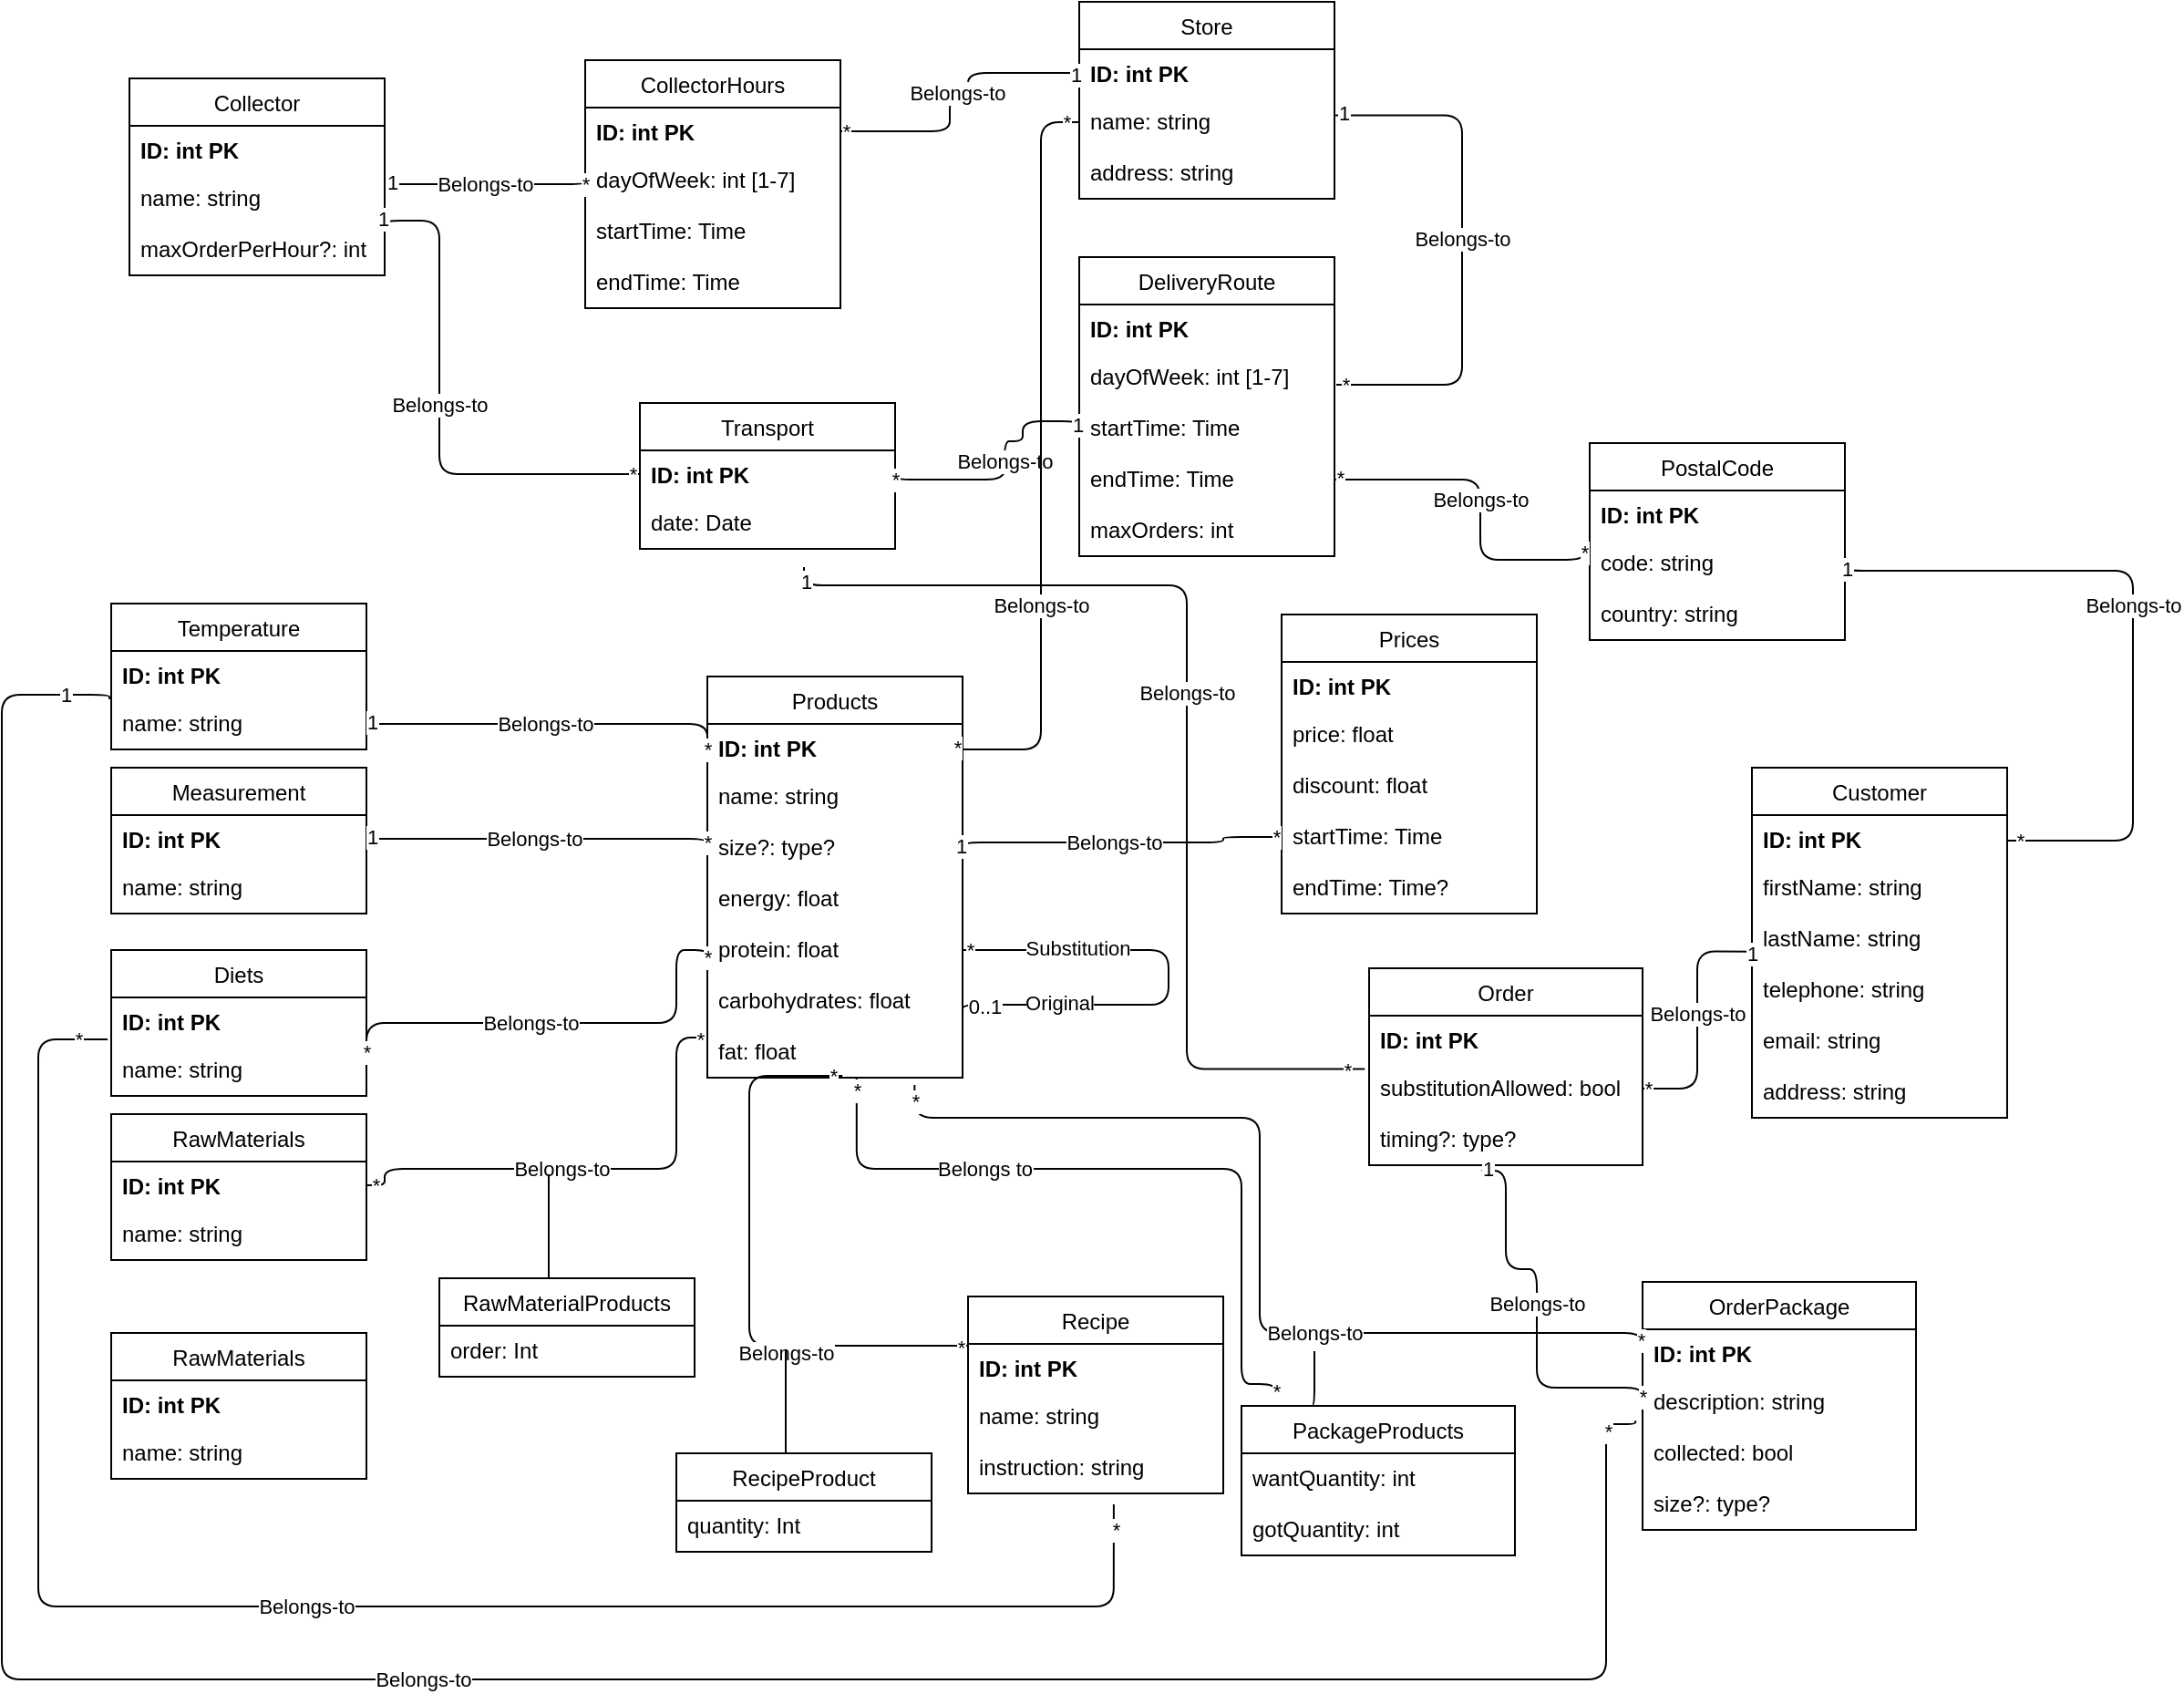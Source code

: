 <mxfile version="14.4.8" type="github">
  <diagram name="Page-1" id="c4acf3e9-155e-7222-9cf6-157b1a14988f">
    <mxGraphModel dx="1110" dy="1340" grid="1" gridSize="10" guides="1" tooltips="1" connect="1" arrows="1" fold="1" page="1" pageScale="1" pageWidth="850" pageHeight="1100" background="#ffffff" math="0" shadow="0">
      <root>
        <mxCell id="0" />
        <mxCell id="1" parent="0" />
        <mxCell id="CEjb-kwAFe80SzSRYqjY-2" value="Store" style="swimlane;fontStyle=0;childLayout=stackLayout;horizontal=1;startSize=26;fillColor=none;horizontalStack=0;resizeParent=1;resizeParentMax=0;resizeLast=0;collapsible=1;marginBottom=0;" vertex="1" parent="1">
          <mxGeometry x="611" y="400" width="140" height="108" as="geometry" />
        </mxCell>
        <mxCell id="CEjb-kwAFe80SzSRYqjY-3" value="ID: int PK" style="text;strokeColor=none;fillColor=none;align=left;verticalAlign=top;spacingLeft=4;spacingRight=4;overflow=hidden;rotatable=0;points=[[0,0.5],[1,0.5]];portConstraint=eastwest;fontStyle=1" vertex="1" parent="CEjb-kwAFe80SzSRYqjY-2">
          <mxGeometry y="26" width="140" height="26" as="geometry" />
        </mxCell>
        <mxCell id="CEjb-kwAFe80SzSRYqjY-5" value="name: string" style="text;strokeColor=none;fillColor=none;align=left;verticalAlign=top;spacingLeft=4;spacingRight=4;overflow=hidden;rotatable=0;points=[[0,0.5],[1,0.5]];portConstraint=eastwest;" vertex="1" parent="CEjb-kwAFe80SzSRYqjY-2">
          <mxGeometry y="52" width="140" height="28" as="geometry" />
        </mxCell>
        <mxCell id="CEjb-kwAFe80SzSRYqjY-7" value="address: string" style="text;strokeColor=none;fillColor=none;align=left;verticalAlign=top;spacingLeft=4;spacingRight=4;overflow=hidden;rotatable=0;points=[[0,0.5],[1,0.5]];portConstraint=eastwest;" vertex="1" parent="CEjb-kwAFe80SzSRYqjY-2">
          <mxGeometry y="80" width="140" height="28" as="geometry" />
        </mxCell>
        <mxCell id="CEjb-kwAFe80SzSRYqjY-8" value="DeliveryRoute" style="swimlane;fontStyle=0;childLayout=stackLayout;horizontal=1;startSize=26;fillColor=none;horizontalStack=0;resizeParent=1;resizeParentMax=0;resizeLast=0;collapsible=1;marginBottom=0;" vertex="1" parent="1">
          <mxGeometry x="611" y="540" width="140" height="164" as="geometry" />
        </mxCell>
        <mxCell id="CEjb-kwAFe80SzSRYqjY-9" value="ID: int PK" style="text;strokeColor=none;fillColor=none;align=left;verticalAlign=top;spacingLeft=4;spacingRight=4;overflow=hidden;rotatable=0;points=[[0,0.5],[1,0.5]];portConstraint=eastwest;fontStyle=1" vertex="1" parent="CEjb-kwAFe80SzSRYqjY-8">
          <mxGeometry y="26" width="140" height="26" as="geometry" />
        </mxCell>
        <mxCell id="CEjb-kwAFe80SzSRYqjY-10" value="dayOfWeek: int [1-7]" style="text;strokeColor=none;fillColor=none;align=left;verticalAlign=top;spacingLeft=4;spacingRight=4;overflow=hidden;rotatable=0;points=[[0,0.5],[1,0.5]];portConstraint=eastwest;" vertex="1" parent="CEjb-kwAFe80SzSRYqjY-8">
          <mxGeometry y="52" width="140" height="28" as="geometry" />
        </mxCell>
        <mxCell id="CEjb-kwAFe80SzSRYqjY-11" value="startTime: Time" style="text;strokeColor=none;fillColor=none;align=left;verticalAlign=top;spacingLeft=4;spacingRight=4;overflow=hidden;rotatable=0;points=[[0,0.5],[1,0.5]];portConstraint=eastwest;" vertex="1" parent="CEjb-kwAFe80SzSRYqjY-8">
          <mxGeometry y="80" width="140" height="28" as="geometry" />
        </mxCell>
        <mxCell id="CEjb-kwAFe80SzSRYqjY-12" value="endTime: Time" style="text;strokeColor=none;fillColor=none;align=left;verticalAlign=top;spacingLeft=4;spacingRight=4;overflow=hidden;rotatable=0;points=[[0,0.5],[1,0.5]];portConstraint=eastwest;" vertex="1" parent="CEjb-kwAFe80SzSRYqjY-8">
          <mxGeometry y="108" width="140" height="28" as="geometry" />
        </mxCell>
        <mxCell id="CEjb-kwAFe80SzSRYqjY-13" value="maxOrders: int" style="text;strokeColor=none;fillColor=none;align=left;verticalAlign=top;spacingLeft=4;spacingRight=4;overflow=hidden;rotatable=0;points=[[0,0.5],[1,0.5]];portConstraint=eastwest;" vertex="1" parent="CEjb-kwAFe80SzSRYqjY-8">
          <mxGeometry y="136" width="140" height="28" as="geometry" />
        </mxCell>
        <mxCell id="CEjb-kwAFe80SzSRYqjY-22" value="" style="endArrow=none;html=1;edgeStyle=orthogonalEdgeStyle;exitX=1.004;exitY=0.366;exitDx=0;exitDy=0;exitPerimeter=0;" edge="1" parent="1" source="CEjb-kwAFe80SzSRYqjY-5">
          <mxGeometry relative="1" as="geometry">
            <mxPoint x="661" y="590" as="sourcePoint" />
            <mxPoint x="752" y="610" as="targetPoint" />
            <Array as="points">
              <mxPoint x="821" y="462" />
              <mxPoint x="821" y="610" />
            </Array>
          </mxGeometry>
        </mxCell>
        <mxCell id="CEjb-kwAFe80SzSRYqjY-25" value="*" style="edgeLabel;html=1;align=center;verticalAlign=middle;resizable=0;points=[];" vertex="1" connectable="0" parent="CEjb-kwAFe80SzSRYqjY-22">
          <mxGeometry x="0.967" relative="1" as="geometry">
            <mxPoint as="offset" />
          </mxGeometry>
        </mxCell>
        <mxCell id="CEjb-kwAFe80SzSRYqjY-26" value="1" style="edgeLabel;html=1;align=center;verticalAlign=middle;resizable=0;points=[];" vertex="1" connectable="0" parent="CEjb-kwAFe80SzSRYqjY-22">
          <mxGeometry x="-0.973" y="1" relative="1" as="geometry">
            <mxPoint as="offset" />
          </mxGeometry>
        </mxCell>
        <mxCell id="CEjb-kwAFe80SzSRYqjY-27" value="Belongs-to" style="edgeLabel;html=1;align=center;verticalAlign=middle;resizable=0;points=[];" vertex="1" connectable="0" parent="CEjb-kwAFe80SzSRYqjY-22">
          <mxGeometry x="-0.043" relative="1" as="geometry">
            <mxPoint as="offset" />
          </mxGeometry>
        </mxCell>
        <mxCell id="CEjb-kwAFe80SzSRYqjY-40" value="PostalCode" style="swimlane;fontStyle=0;childLayout=stackLayout;horizontal=1;startSize=26;fillColor=none;horizontalStack=0;resizeParent=1;resizeParentMax=0;resizeLast=0;collapsible=1;marginBottom=0;" vertex="1" parent="1">
          <mxGeometry x="891" y="642" width="140" height="108" as="geometry" />
        </mxCell>
        <mxCell id="CEjb-kwAFe80SzSRYqjY-41" value="ID: int PK" style="text;strokeColor=none;fillColor=none;align=left;verticalAlign=top;spacingLeft=4;spacingRight=4;overflow=hidden;rotatable=0;points=[[0,0.5],[1,0.5]];portConstraint=eastwest;fontStyle=1" vertex="1" parent="CEjb-kwAFe80SzSRYqjY-40">
          <mxGeometry y="26" width="140" height="26" as="geometry" />
        </mxCell>
        <mxCell id="CEjb-kwAFe80SzSRYqjY-42" value="code: string" style="text;strokeColor=none;fillColor=none;align=left;verticalAlign=top;spacingLeft=4;spacingRight=4;overflow=hidden;rotatable=0;points=[[0,0.5],[1,0.5]];portConstraint=eastwest;" vertex="1" parent="CEjb-kwAFe80SzSRYqjY-40">
          <mxGeometry y="52" width="140" height="28" as="geometry" />
        </mxCell>
        <mxCell id="CEjb-kwAFe80SzSRYqjY-43" value="country: string" style="text;strokeColor=none;fillColor=none;align=left;verticalAlign=top;spacingLeft=4;spacingRight=4;overflow=hidden;rotatable=0;points=[[0,0.5],[1,0.5]];portConstraint=eastwest;" vertex="1" parent="CEjb-kwAFe80SzSRYqjY-40">
          <mxGeometry y="80" width="140" height="28" as="geometry" />
        </mxCell>
        <mxCell id="CEjb-kwAFe80SzSRYqjY-44" value="" style="endArrow=none;html=1;edgeStyle=orthogonalEdgeStyle;exitX=1;exitY=0.5;exitDx=0;exitDy=0;entryX=-0.02;entryY=0.155;entryDx=0;entryDy=0;entryPerimeter=0;" edge="1" parent="1" source="CEjb-kwAFe80SzSRYqjY-12" target="CEjb-kwAFe80SzSRYqjY-42">
          <mxGeometry relative="1" as="geometry">
            <mxPoint x="761.56" y="472.248" as="sourcePoint" />
            <mxPoint x="762" y="620" as="targetPoint" />
            <Array as="points">
              <mxPoint x="831" y="662" />
              <mxPoint x="831" y="706" />
            </Array>
          </mxGeometry>
        </mxCell>
        <mxCell id="CEjb-kwAFe80SzSRYqjY-45" value="*" style="edgeLabel;html=1;align=center;verticalAlign=middle;resizable=0;points=[];" vertex="1" connectable="0" parent="CEjb-kwAFe80SzSRYqjY-44">
          <mxGeometry x="0.967" relative="1" as="geometry">
            <mxPoint as="offset" />
          </mxGeometry>
        </mxCell>
        <mxCell id="CEjb-kwAFe80SzSRYqjY-46" value="*" style="edgeLabel;html=1;align=center;verticalAlign=middle;resizable=0;points=[];" vertex="1" connectable="0" parent="CEjb-kwAFe80SzSRYqjY-44">
          <mxGeometry x="-0.973" y="1" relative="1" as="geometry">
            <mxPoint as="offset" />
          </mxGeometry>
        </mxCell>
        <mxCell id="CEjb-kwAFe80SzSRYqjY-47" value="Belongs-to" style="edgeLabel;html=1;align=center;verticalAlign=middle;resizable=0;points=[];" vertex="1" connectable="0" parent="CEjb-kwAFe80SzSRYqjY-44">
          <mxGeometry x="-0.043" relative="1" as="geometry">
            <mxPoint as="offset" />
          </mxGeometry>
        </mxCell>
        <mxCell id="CEjb-kwAFe80SzSRYqjY-50" value="Collector" style="swimlane;fontStyle=0;childLayout=stackLayout;horizontal=1;startSize=26;fillColor=none;horizontalStack=0;resizeParent=1;resizeParentMax=0;resizeLast=0;collapsible=1;marginBottom=0;" vertex="1" parent="1">
          <mxGeometry x="90" y="442" width="140" height="108" as="geometry" />
        </mxCell>
        <mxCell id="CEjb-kwAFe80SzSRYqjY-51" value="ID: int PK" style="text;strokeColor=none;fillColor=none;align=left;verticalAlign=top;spacingLeft=4;spacingRight=4;overflow=hidden;rotatable=0;points=[[0,0.5],[1,0.5]];portConstraint=eastwest;fontStyle=1" vertex="1" parent="CEjb-kwAFe80SzSRYqjY-50">
          <mxGeometry y="26" width="140" height="26" as="geometry" />
        </mxCell>
        <mxCell id="CEjb-kwAFe80SzSRYqjY-52" value="name: string" style="text;strokeColor=none;fillColor=none;align=left;verticalAlign=top;spacingLeft=4;spacingRight=4;overflow=hidden;rotatable=0;points=[[0,0.5],[1,0.5]];portConstraint=eastwest;" vertex="1" parent="CEjb-kwAFe80SzSRYqjY-50">
          <mxGeometry y="52" width="140" height="28" as="geometry" />
        </mxCell>
        <mxCell id="CEjb-kwAFe80SzSRYqjY-53" value="maxOrderPerHour?: int" style="text;strokeColor=none;fillColor=none;align=left;verticalAlign=top;spacingLeft=4;spacingRight=4;overflow=hidden;rotatable=0;points=[[0,0.5],[1,0.5]];portConstraint=eastwest;" vertex="1" parent="CEjb-kwAFe80SzSRYqjY-50">
          <mxGeometry y="80" width="140" height="28" as="geometry" />
        </mxCell>
        <mxCell id="CEjb-kwAFe80SzSRYqjY-54" value="CollectorHours" style="swimlane;fontStyle=0;childLayout=stackLayout;horizontal=1;startSize=26;fillColor=none;horizontalStack=0;resizeParent=1;resizeParentMax=0;resizeLast=0;collapsible=1;marginBottom=0;" vertex="1" parent="1">
          <mxGeometry x="340" y="432" width="140" height="136" as="geometry" />
        </mxCell>
        <mxCell id="CEjb-kwAFe80SzSRYqjY-55" value="ID: int PK" style="text;strokeColor=none;fillColor=none;align=left;verticalAlign=top;spacingLeft=4;spacingRight=4;overflow=hidden;rotatable=0;points=[[0,0.5],[1,0.5]];portConstraint=eastwest;fontStyle=1" vertex="1" parent="CEjb-kwAFe80SzSRYqjY-54">
          <mxGeometry y="26" width="140" height="26" as="geometry" />
        </mxCell>
        <mxCell id="CEjb-kwAFe80SzSRYqjY-56" value="dayOfWeek: int [1-7]" style="text;strokeColor=none;fillColor=none;align=left;verticalAlign=top;spacingLeft=4;spacingRight=4;overflow=hidden;rotatable=0;points=[[0,0.5],[1,0.5]];portConstraint=eastwest;" vertex="1" parent="CEjb-kwAFe80SzSRYqjY-54">
          <mxGeometry y="52" width="140" height="28" as="geometry" />
        </mxCell>
        <mxCell id="CEjb-kwAFe80SzSRYqjY-58" value="startTime: Time" style="text;strokeColor=none;fillColor=none;align=left;verticalAlign=top;spacingLeft=4;spacingRight=4;overflow=hidden;rotatable=0;points=[[0,0.5],[1,0.5]];portConstraint=eastwest;" vertex="1" parent="CEjb-kwAFe80SzSRYqjY-54">
          <mxGeometry y="80" width="140" height="28" as="geometry" />
        </mxCell>
        <mxCell id="CEjb-kwAFe80SzSRYqjY-57" value="endTime: Time" style="text;strokeColor=none;fillColor=none;align=left;verticalAlign=top;spacingLeft=4;spacingRight=4;overflow=hidden;rotatable=0;points=[[0,0.5],[1,0.5]];portConstraint=eastwest;" vertex="1" parent="CEjb-kwAFe80SzSRYqjY-54">
          <mxGeometry y="108" width="140" height="28" as="geometry" />
        </mxCell>
        <mxCell id="CEjb-kwAFe80SzSRYqjY-59" value="" style="endArrow=none;html=1;edgeStyle=orthogonalEdgeStyle;entryX=0;entryY=0.5;entryDx=0;entryDy=0;" edge="1" parent="1" target="CEjb-kwAFe80SzSRYqjY-56">
          <mxGeometry relative="1" as="geometry">
            <mxPoint x="232" y="500" as="sourcePoint" />
            <mxPoint x="240.44" y="687.79" as="targetPoint" />
            <Array as="points">
              <mxPoint x="340" y="500" />
            </Array>
          </mxGeometry>
        </mxCell>
        <mxCell id="CEjb-kwAFe80SzSRYqjY-60" value="*" style="edgeLabel;html=1;align=center;verticalAlign=middle;resizable=0;points=[];" vertex="1" connectable="0" parent="CEjb-kwAFe80SzSRYqjY-59">
          <mxGeometry x="0.967" relative="1" as="geometry">
            <mxPoint as="offset" />
          </mxGeometry>
        </mxCell>
        <mxCell id="CEjb-kwAFe80SzSRYqjY-61" value="1" style="edgeLabel;html=1;align=center;verticalAlign=middle;resizable=0;points=[];" vertex="1" connectable="0" parent="CEjb-kwAFe80SzSRYqjY-59">
          <mxGeometry x="-0.973" y="1" relative="1" as="geometry">
            <mxPoint as="offset" />
          </mxGeometry>
        </mxCell>
        <mxCell id="CEjb-kwAFe80SzSRYqjY-62" value="Belongs-to" style="edgeLabel;html=1;align=center;verticalAlign=middle;resizable=0;points=[];" vertex="1" connectable="0" parent="CEjb-kwAFe80SzSRYqjY-59">
          <mxGeometry x="-0.043" relative="1" as="geometry">
            <mxPoint as="offset" />
          </mxGeometry>
        </mxCell>
        <mxCell id="CEjb-kwAFe80SzSRYqjY-63" value="" style="endArrow=none;html=1;edgeStyle=orthogonalEdgeStyle;exitX=0;exitY=0.5;exitDx=0;exitDy=0;entryX=1;entryY=0.5;entryDx=0;entryDy=0;" edge="1" parent="1" source="CEjb-kwAFe80SzSRYqjY-3" target="CEjb-kwAFe80SzSRYqjY-55">
          <mxGeometry relative="1" as="geometry">
            <mxPoint x="192" y="422" as="sourcePoint" />
            <mxPoint x="490" y="471" as="targetPoint" />
            <Array as="points">
              <mxPoint x="550" y="439" />
              <mxPoint x="550" y="450" />
              <mxPoint x="540" y="450" />
              <mxPoint x="540" y="471" />
            </Array>
          </mxGeometry>
        </mxCell>
        <mxCell id="CEjb-kwAFe80SzSRYqjY-64" value="*" style="edgeLabel;html=1;align=center;verticalAlign=middle;resizable=0;points=[];" vertex="1" connectable="0" parent="CEjb-kwAFe80SzSRYqjY-63">
          <mxGeometry x="0.967" relative="1" as="geometry">
            <mxPoint as="offset" />
          </mxGeometry>
        </mxCell>
        <mxCell id="CEjb-kwAFe80SzSRYqjY-65" value="1" style="edgeLabel;html=1;align=center;verticalAlign=middle;resizable=0;points=[];" vertex="1" connectable="0" parent="CEjb-kwAFe80SzSRYqjY-63">
          <mxGeometry x="-0.973" y="1" relative="1" as="geometry">
            <mxPoint as="offset" />
          </mxGeometry>
        </mxCell>
        <mxCell id="CEjb-kwAFe80SzSRYqjY-66" value="Belongs-to" style="edgeLabel;html=1;align=center;verticalAlign=middle;resizable=0;points=[];" vertex="1" connectable="0" parent="CEjb-kwAFe80SzSRYqjY-63">
          <mxGeometry x="-0.043" relative="1" as="geometry">
            <mxPoint as="offset" />
          </mxGeometry>
        </mxCell>
        <mxCell id="CEjb-kwAFe80SzSRYqjY-67" value="Transport" style="swimlane;fontStyle=0;childLayout=stackLayout;horizontal=1;startSize=26;fillColor=none;horizontalStack=0;resizeParent=1;resizeParentMax=0;resizeLast=0;collapsible=1;marginBottom=0;" vertex="1" parent="1">
          <mxGeometry x="370" y="620" width="140" height="80" as="geometry" />
        </mxCell>
        <mxCell id="CEjb-kwAFe80SzSRYqjY-68" value="ID: int PK" style="text;strokeColor=none;fillColor=none;align=left;verticalAlign=top;spacingLeft=4;spacingRight=4;overflow=hidden;rotatable=0;points=[[0,0.5],[1,0.5]];portConstraint=eastwest;fontStyle=1" vertex="1" parent="CEjb-kwAFe80SzSRYqjY-67">
          <mxGeometry y="26" width="140" height="26" as="geometry" />
        </mxCell>
        <mxCell id="CEjb-kwAFe80SzSRYqjY-69" value="date: Date" style="text;strokeColor=none;fillColor=none;align=left;verticalAlign=top;spacingLeft=4;spacingRight=4;overflow=hidden;rotatable=0;points=[[0,0.5],[1,0.5]];portConstraint=eastwest;" vertex="1" parent="CEjb-kwAFe80SzSRYqjY-67">
          <mxGeometry y="52" width="140" height="28" as="geometry" />
        </mxCell>
        <mxCell id="CEjb-kwAFe80SzSRYqjY-71" value="" style="endArrow=none;html=1;edgeStyle=orthogonalEdgeStyle;entryX=0;entryY=0.5;entryDx=0;entryDy=0;exitX=0.994;exitY=0.077;exitDx=0;exitDy=0;exitPerimeter=0;" edge="1" parent="1" source="CEjb-kwAFe80SzSRYqjY-53" target="CEjb-kwAFe80SzSRYqjY-68">
          <mxGeometry relative="1" as="geometry">
            <mxPoint x="242" y="510" as="sourcePoint" />
            <mxPoint x="350" y="508" as="targetPoint" />
            <Array as="points">
              <mxPoint x="229" y="520" />
              <mxPoint x="260" y="520" />
              <mxPoint x="260" y="659" />
            </Array>
          </mxGeometry>
        </mxCell>
        <mxCell id="CEjb-kwAFe80SzSRYqjY-72" value="*" style="edgeLabel;html=1;align=center;verticalAlign=middle;resizable=0;points=[];" vertex="1" connectable="0" parent="CEjb-kwAFe80SzSRYqjY-71">
          <mxGeometry x="0.967" relative="1" as="geometry">
            <mxPoint as="offset" />
          </mxGeometry>
        </mxCell>
        <mxCell id="CEjb-kwAFe80SzSRYqjY-73" value="1" style="edgeLabel;html=1;align=center;verticalAlign=middle;resizable=0;points=[];" vertex="1" connectable="0" parent="CEjb-kwAFe80SzSRYqjY-71">
          <mxGeometry x="-0.973" y="1" relative="1" as="geometry">
            <mxPoint as="offset" />
          </mxGeometry>
        </mxCell>
        <mxCell id="CEjb-kwAFe80SzSRYqjY-74" value="Belongs-to" style="edgeLabel;html=1;align=center;verticalAlign=middle;resizable=0;points=[];" vertex="1" connectable="0" parent="CEjb-kwAFe80SzSRYqjY-71">
          <mxGeometry x="-0.043" relative="1" as="geometry">
            <mxPoint as="offset" />
          </mxGeometry>
        </mxCell>
        <mxCell id="CEjb-kwAFe80SzSRYqjY-75" value="" style="endArrow=none;html=1;edgeStyle=orthogonalEdgeStyle;exitX=0;exitY=0.5;exitDx=0;exitDy=0;entryX=1;entryY=0.5;entryDx=0;entryDy=0;" edge="1" parent="1" source="CEjb-kwAFe80SzSRYqjY-11" target="CEjb-kwAFe80SzSRYqjY-68">
          <mxGeometry relative="1" as="geometry">
            <mxPoint x="641" y="630" as="sourcePoint" />
            <mxPoint x="510" y="662" as="targetPoint" />
            <Array as="points">
              <mxPoint x="611" y="630" />
              <mxPoint x="580" y="630" />
              <mxPoint x="580" y="641" />
              <mxPoint x="570" y="641" />
              <mxPoint x="570" y="662" />
              <mxPoint x="510" y="662" />
            </Array>
          </mxGeometry>
        </mxCell>
        <mxCell id="CEjb-kwAFe80SzSRYqjY-76" value="*" style="edgeLabel;html=1;align=center;verticalAlign=middle;resizable=0;points=[];" vertex="1" connectable="0" parent="CEjb-kwAFe80SzSRYqjY-75">
          <mxGeometry x="0.967" relative="1" as="geometry">
            <mxPoint as="offset" />
          </mxGeometry>
        </mxCell>
        <mxCell id="CEjb-kwAFe80SzSRYqjY-77" value="1" style="edgeLabel;html=1;align=center;verticalAlign=middle;resizable=0;points=[];" vertex="1" connectable="0" parent="CEjb-kwAFe80SzSRYqjY-75">
          <mxGeometry x="-0.973" y="1" relative="1" as="geometry">
            <mxPoint as="offset" />
          </mxGeometry>
        </mxCell>
        <mxCell id="CEjb-kwAFe80SzSRYqjY-78" value="Belongs-to" style="edgeLabel;html=1;align=center;verticalAlign=middle;resizable=0;points=[];" vertex="1" connectable="0" parent="CEjb-kwAFe80SzSRYqjY-75">
          <mxGeometry x="-0.043" relative="1" as="geometry">
            <mxPoint as="offset" />
          </mxGeometry>
        </mxCell>
        <mxCell id="CEjb-kwAFe80SzSRYqjY-79" value="Products" style="swimlane;fontStyle=0;childLayout=stackLayout;horizontal=1;startSize=26;fillColor=none;horizontalStack=0;resizeParent=1;resizeParentMax=0;resizeLast=0;collapsible=1;marginBottom=0;" vertex="1" parent="1">
          <mxGeometry x="407" y="770" width="140" height="220" as="geometry" />
        </mxCell>
        <mxCell id="CEjb-kwAFe80SzSRYqjY-80" value="ID: int PK" style="text;strokeColor=none;fillColor=none;align=left;verticalAlign=top;spacingLeft=4;spacingRight=4;overflow=hidden;rotatable=0;points=[[0,0.5],[1,0.5]];portConstraint=eastwest;fontStyle=1" vertex="1" parent="CEjb-kwAFe80SzSRYqjY-79">
          <mxGeometry y="26" width="140" height="26" as="geometry" />
        </mxCell>
        <mxCell id="CEjb-kwAFe80SzSRYqjY-81" value="name: string" style="text;strokeColor=none;fillColor=none;align=left;verticalAlign=top;spacingLeft=4;spacingRight=4;overflow=hidden;rotatable=0;points=[[0,0.5],[1,0.5]];portConstraint=eastwest;" vertex="1" parent="CEjb-kwAFe80SzSRYqjY-79">
          <mxGeometry y="52" width="140" height="28" as="geometry" />
        </mxCell>
        <mxCell id="CEjb-kwAFe80SzSRYqjY-82" value="size?: type?" style="text;strokeColor=none;fillColor=none;align=left;verticalAlign=top;spacingLeft=4;spacingRight=4;overflow=hidden;rotatable=0;points=[[0,0.5],[1,0.5]];portConstraint=eastwest;" vertex="1" parent="CEjb-kwAFe80SzSRYqjY-79">
          <mxGeometry y="80" width="140" height="28" as="geometry" />
        </mxCell>
        <mxCell id="CEjb-kwAFe80SzSRYqjY-83" value="energy: float" style="text;strokeColor=none;fillColor=none;align=left;verticalAlign=top;spacingLeft=4;spacingRight=4;overflow=hidden;rotatable=0;points=[[0,0.5],[1,0.5]];portConstraint=eastwest;" vertex="1" parent="CEjb-kwAFe80SzSRYqjY-79">
          <mxGeometry y="108" width="140" height="28" as="geometry" />
        </mxCell>
        <mxCell id="CEjb-kwAFe80SzSRYqjY-84" value="protein: float" style="text;strokeColor=none;fillColor=none;align=left;verticalAlign=top;spacingLeft=4;spacingRight=4;overflow=hidden;rotatable=0;points=[[0,0.5],[1,0.5]];portConstraint=eastwest;" vertex="1" parent="CEjb-kwAFe80SzSRYqjY-79">
          <mxGeometry y="136" width="140" height="28" as="geometry" />
        </mxCell>
        <mxCell id="CEjb-kwAFe80SzSRYqjY-86" value="carbohydrates: float" style="text;strokeColor=none;fillColor=none;align=left;verticalAlign=top;spacingLeft=4;spacingRight=4;overflow=hidden;rotatable=0;points=[[0,0.5],[1,0.5]];portConstraint=eastwest;" vertex="1" parent="CEjb-kwAFe80SzSRYqjY-79">
          <mxGeometry y="164" width="140" height="28" as="geometry" />
        </mxCell>
        <mxCell id="CEjb-kwAFe80SzSRYqjY-85" value="fat: float" style="text;strokeColor=none;fillColor=none;align=left;verticalAlign=top;spacingLeft=4;spacingRight=4;overflow=hidden;rotatable=0;points=[[0,0.5],[1,0.5]];portConstraint=eastwest;" vertex="1" parent="CEjb-kwAFe80SzSRYqjY-79">
          <mxGeometry y="192" width="140" height="28" as="geometry" />
        </mxCell>
        <mxCell id="CEjb-kwAFe80SzSRYqjY-95" value="Temperature" style="swimlane;fontStyle=0;childLayout=stackLayout;horizontal=1;startSize=26;fillColor=none;horizontalStack=0;resizeParent=1;resizeParentMax=0;resizeLast=0;collapsible=1;marginBottom=0;" vertex="1" parent="1">
          <mxGeometry x="80" y="730" width="140" height="80" as="geometry" />
        </mxCell>
        <mxCell id="CEjb-kwAFe80SzSRYqjY-96" value="ID: int PK" style="text;strokeColor=none;fillColor=none;align=left;verticalAlign=top;spacingLeft=4;spacingRight=4;overflow=hidden;rotatable=0;points=[[0,0.5],[1,0.5]];portConstraint=eastwest;fontStyle=1" vertex="1" parent="CEjb-kwAFe80SzSRYqjY-95">
          <mxGeometry y="26" width="140" height="26" as="geometry" />
        </mxCell>
        <mxCell id="CEjb-kwAFe80SzSRYqjY-97" value="name: string" style="text;strokeColor=none;fillColor=none;align=left;verticalAlign=top;spacingLeft=4;spacingRight=4;overflow=hidden;rotatable=0;points=[[0,0.5],[1,0.5]];portConstraint=eastwest;" vertex="1" parent="CEjb-kwAFe80SzSRYqjY-95">
          <mxGeometry y="52" width="140" height="28" as="geometry" />
        </mxCell>
        <mxCell id="CEjb-kwAFe80SzSRYqjY-99" value="Measurement" style="swimlane;fontStyle=0;childLayout=stackLayout;horizontal=1;startSize=26;fillColor=none;horizontalStack=0;resizeParent=1;resizeParentMax=0;resizeLast=0;collapsible=1;marginBottom=0;" vertex="1" parent="1">
          <mxGeometry x="80" y="820" width="140" height="80" as="geometry" />
        </mxCell>
        <mxCell id="CEjb-kwAFe80SzSRYqjY-100" value="ID: int PK" style="text;strokeColor=none;fillColor=none;align=left;verticalAlign=top;spacingLeft=4;spacingRight=4;overflow=hidden;rotatable=0;points=[[0,0.5],[1,0.5]];portConstraint=eastwest;fontStyle=1" vertex="1" parent="CEjb-kwAFe80SzSRYqjY-99">
          <mxGeometry y="26" width="140" height="26" as="geometry" />
        </mxCell>
        <mxCell id="CEjb-kwAFe80SzSRYqjY-101" value="name: string" style="text;strokeColor=none;fillColor=none;align=left;verticalAlign=top;spacingLeft=4;spacingRight=4;overflow=hidden;rotatable=0;points=[[0,0.5],[1,0.5]];portConstraint=eastwest;" vertex="1" parent="CEjb-kwAFe80SzSRYqjY-99">
          <mxGeometry y="52" width="140" height="28" as="geometry" />
        </mxCell>
        <mxCell id="CEjb-kwAFe80SzSRYqjY-102" value="Diets" style="swimlane;fontStyle=0;childLayout=stackLayout;horizontal=1;startSize=26;fillColor=none;horizontalStack=0;resizeParent=1;resizeParentMax=0;resizeLast=0;collapsible=1;marginBottom=0;" vertex="1" parent="1">
          <mxGeometry x="80" y="920" width="140" height="80" as="geometry" />
        </mxCell>
        <mxCell id="CEjb-kwAFe80SzSRYqjY-103" value="ID: int PK" style="text;strokeColor=none;fillColor=none;align=left;verticalAlign=top;spacingLeft=4;spacingRight=4;overflow=hidden;rotatable=0;points=[[0,0.5],[1,0.5]];portConstraint=eastwest;fontStyle=1" vertex="1" parent="CEjb-kwAFe80SzSRYqjY-102">
          <mxGeometry y="26" width="140" height="26" as="geometry" />
        </mxCell>
        <mxCell id="CEjb-kwAFe80SzSRYqjY-104" value="name: string" style="text;strokeColor=none;fillColor=none;align=left;verticalAlign=top;spacingLeft=4;spacingRight=4;overflow=hidden;rotatable=0;points=[[0,0.5],[1,0.5]];portConstraint=eastwest;" vertex="1" parent="CEjb-kwAFe80SzSRYqjY-102">
          <mxGeometry y="52" width="140" height="28" as="geometry" />
        </mxCell>
        <mxCell id="CEjb-kwAFe80SzSRYqjY-105" value="RawMaterials" style="swimlane;fontStyle=0;childLayout=stackLayout;horizontal=1;startSize=26;fillColor=none;horizontalStack=0;resizeParent=1;resizeParentMax=0;resizeLast=0;collapsible=1;marginBottom=0;" vertex="1" parent="1">
          <mxGeometry x="80" y="1010" width="140" height="80" as="geometry" />
        </mxCell>
        <mxCell id="CEjb-kwAFe80SzSRYqjY-106" value="ID: int PK" style="text;strokeColor=none;fillColor=none;align=left;verticalAlign=top;spacingLeft=4;spacingRight=4;overflow=hidden;rotatable=0;points=[[0,0.5],[1,0.5]];portConstraint=eastwest;fontStyle=1" vertex="1" parent="CEjb-kwAFe80SzSRYqjY-105">
          <mxGeometry y="26" width="140" height="26" as="geometry" />
        </mxCell>
        <mxCell id="CEjb-kwAFe80SzSRYqjY-107" value="name: string" style="text;strokeColor=none;fillColor=none;align=left;verticalAlign=top;spacingLeft=4;spacingRight=4;overflow=hidden;rotatable=0;points=[[0,0.5],[1,0.5]];portConstraint=eastwest;" vertex="1" parent="CEjb-kwAFe80SzSRYqjY-105">
          <mxGeometry y="52" width="140" height="28" as="geometry" />
        </mxCell>
        <mxCell id="CEjb-kwAFe80SzSRYqjY-108" value="RawMaterials" style="swimlane;fontStyle=0;childLayout=stackLayout;horizontal=1;startSize=26;fillColor=none;horizontalStack=0;resizeParent=1;resizeParentMax=0;resizeLast=0;collapsible=1;marginBottom=0;" vertex="1" parent="1">
          <mxGeometry x="80" y="1130" width="140" height="80" as="geometry" />
        </mxCell>
        <mxCell id="CEjb-kwAFe80SzSRYqjY-109" value="ID: int PK" style="text;strokeColor=none;fillColor=none;align=left;verticalAlign=top;spacingLeft=4;spacingRight=4;overflow=hidden;rotatable=0;points=[[0,0.5],[1,0.5]];portConstraint=eastwest;fontStyle=1" vertex="1" parent="CEjb-kwAFe80SzSRYqjY-108">
          <mxGeometry y="26" width="140" height="26" as="geometry" />
        </mxCell>
        <mxCell id="CEjb-kwAFe80SzSRYqjY-110" value="name: string" style="text;strokeColor=none;fillColor=none;align=left;verticalAlign=top;spacingLeft=4;spacingRight=4;overflow=hidden;rotatable=0;points=[[0,0.5],[1,0.5]];portConstraint=eastwest;" vertex="1" parent="CEjb-kwAFe80SzSRYqjY-108">
          <mxGeometry y="52" width="140" height="28" as="geometry" />
        </mxCell>
        <mxCell id="CEjb-kwAFe80SzSRYqjY-111" value="" style="endArrow=none;html=1;edgeStyle=orthogonalEdgeStyle;entryX=0;entryY=0.5;entryDx=0;entryDy=0;exitX=1;exitY=0.5;exitDx=0;exitDy=0;" edge="1" parent="1" source="CEjb-kwAFe80SzSRYqjY-100" target="CEjb-kwAFe80SzSRYqjY-82">
          <mxGeometry relative="1" as="geometry">
            <mxPoint x="270.02" y="785.156" as="sourcePoint" />
            <mxPoint x="410.86" y="920" as="targetPoint" />
            <Array as="points">
              <mxPoint x="407" y="859" />
            </Array>
          </mxGeometry>
        </mxCell>
        <mxCell id="CEjb-kwAFe80SzSRYqjY-112" value="*" style="edgeLabel;html=1;align=center;verticalAlign=middle;resizable=0;points=[];" vertex="1" connectable="0" parent="CEjb-kwAFe80SzSRYqjY-111">
          <mxGeometry x="0.967" relative="1" as="geometry">
            <mxPoint as="offset" />
          </mxGeometry>
        </mxCell>
        <mxCell id="CEjb-kwAFe80SzSRYqjY-113" value="1" style="edgeLabel;html=1;align=center;verticalAlign=middle;resizable=0;points=[];" vertex="1" connectable="0" parent="CEjb-kwAFe80SzSRYqjY-111">
          <mxGeometry x="-0.973" y="1" relative="1" as="geometry">
            <mxPoint as="offset" />
          </mxGeometry>
        </mxCell>
        <mxCell id="CEjb-kwAFe80SzSRYqjY-114" value="Belongs-to" style="edgeLabel;html=1;align=center;verticalAlign=middle;resizable=0;points=[];" vertex="1" connectable="0" parent="CEjb-kwAFe80SzSRYqjY-111">
          <mxGeometry x="-0.043" relative="1" as="geometry">
            <mxPoint as="offset" />
          </mxGeometry>
        </mxCell>
        <mxCell id="CEjb-kwAFe80SzSRYqjY-115" value="" style="endArrow=none;html=1;edgeStyle=orthogonalEdgeStyle;exitX=1;exitY=0.5;exitDx=0;exitDy=0;" edge="1" parent="1" source="CEjb-kwAFe80SzSRYqjY-97">
          <mxGeometry relative="1" as="geometry">
            <mxPoint x="220" y="805" as="sourcePoint" />
            <mxPoint x="410" y="810" as="targetPoint" />
            <Array as="points">
              <mxPoint x="407" y="796" />
              <mxPoint x="407" y="810" />
            </Array>
          </mxGeometry>
        </mxCell>
        <mxCell id="CEjb-kwAFe80SzSRYqjY-116" value="*" style="edgeLabel;html=1;align=center;verticalAlign=middle;resizable=0;points=[];" vertex="1" connectable="0" parent="CEjb-kwAFe80SzSRYqjY-115">
          <mxGeometry x="0.967" relative="1" as="geometry">
            <mxPoint as="offset" />
          </mxGeometry>
        </mxCell>
        <mxCell id="CEjb-kwAFe80SzSRYqjY-117" value="1" style="edgeLabel;html=1;align=center;verticalAlign=middle;resizable=0;points=[];" vertex="1" connectable="0" parent="CEjb-kwAFe80SzSRYqjY-115">
          <mxGeometry x="-0.973" y="1" relative="1" as="geometry">
            <mxPoint as="offset" />
          </mxGeometry>
        </mxCell>
        <mxCell id="CEjb-kwAFe80SzSRYqjY-118" value="Belongs-to" style="edgeLabel;html=1;align=center;verticalAlign=middle;resizable=0;points=[];" vertex="1" connectable="0" parent="CEjb-kwAFe80SzSRYqjY-115">
          <mxGeometry x="-0.043" relative="1" as="geometry">
            <mxPoint as="offset" />
          </mxGeometry>
        </mxCell>
        <mxCell id="CEjb-kwAFe80SzSRYqjY-119" value="" style="endArrow=none;html=1;edgeStyle=orthogonalEdgeStyle;entryX=0;entryY=0.5;entryDx=0;entryDy=0;exitX=1;exitY=0.5;exitDx=0;exitDy=0;" edge="1" parent="1" source="CEjb-kwAFe80SzSRYqjY-80" target="CEjb-kwAFe80SzSRYqjY-5">
          <mxGeometry relative="1" as="geometry">
            <mxPoint x="580" y="810" as="sourcePoint" />
            <mxPoint x="797.2" y="854.34" as="targetPoint" />
            <Array as="points">
              <mxPoint x="543" y="809" />
              <mxPoint x="543" y="810" />
              <mxPoint x="590" y="810" />
              <mxPoint x="590" y="466" />
            </Array>
          </mxGeometry>
        </mxCell>
        <mxCell id="CEjb-kwAFe80SzSRYqjY-120" value="*" style="edgeLabel;html=1;align=center;verticalAlign=middle;resizable=0;points=[];" vertex="1" connectable="0" parent="CEjb-kwAFe80SzSRYqjY-119">
          <mxGeometry x="0.967" relative="1" as="geometry">
            <mxPoint as="offset" />
          </mxGeometry>
        </mxCell>
        <mxCell id="CEjb-kwAFe80SzSRYqjY-121" value="*" style="edgeLabel;html=1;align=center;verticalAlign=middle;resizable=0;points=[];" vertex="1" connectable="0" parent="CEjb-kwAFe80SzSRYqjY-119">
          <mxGeometry x="-0.973" y="1" relative="1" as="geometry">
            <mxPoint as="offset" />
          </mxGeometry>
        </mxCell>
        <mxCell id="CEjb-kwAFe80SzSRYqjY-122" value="Belongs-to" style="edgeLabel;html=1;align=center;verticalAlign=middle;resizable=0;points=[];" vertex="1" connectable="0" parent="CEjb-kwAFe80SzSRYqjY-119">
          <mxGeometry x="-0.043" relative="1" as="geometry">
            <mxPoint y="68" as="offset" />
          </mxGeometry>
        </mxCell>
        <mxCell id="CEjb-kwAFe80SzSRYqjY-123" value="" style="endArrow=none;html=1;edgeStyle=orthogonalEdgeStyle;entryX=1;entryY=0.75;entryDx=0;entryDy=0;exitX=0.007;exitY=0.75;exitDx=0;exitDy=0;exitPerimeter=0;" edge="1" parent="1" source="CEjb-kwAFe80SzSRYqjY-84" target="CEjb-kwAFe80SzSRYqjY-102">
          <mxGeometry relative="1" as="geometry">
            <mxPoint x="557" y="819" as="sourcePoint" />
            <mxPoint x="621" y="476" as="targetPoint" />
            <Array as="points">
              <mxPoint x="408" y="920" />
              <mxPoint x="390" y="920" />
              <mxPoint x="390" y="960" />
              <mxPoint x="220" y="960" />
            </Array>
          </mxGeometry>
        </mxCell>
        <mxCell id="CEjb-kwAFe80SzSRYqjY-124" value="*" style="edgeLabel;html=1;align=center;verticalAlign=middle;resizable=0;points=[];" vertex="1" connectable="0" parent="CEjb-kwAFe80SzSRYqjY-123">
          <mxGeometry x="0.967" relative="1" as="geometry">
            <mxPoint as="offset" />
          </mxGeometry>
        </mxCell>
        <mxCell id="CEjb-kwAFe80SzSRYqjY-125" value="*" style="edgeLabel;html=1;align=center;verticalAlign=middle;resizable=0;points=[];" vertex="1" connectable="0" parent="CEjb-kwAFe80SzSRYqjY-123">
          <mxGeometry x="-0.973" y="1" relative="1" as="geometry">
            <mxPoint as="offset" />
          </mxGeometry>
        </mxCell>
        <mxCell id="CEjb-kwAFe80SzSRYqjY-126" value="Belongs-to" style="edgeLabel;html=1;align=center;verticalAlign=middle;resizable=0;points=[];" vertex="1" connectable="0" parent="CEjb-kwAFe80SzSRYqjY-123">
          <mxGeometry x="-0.043" relative="1" as="geometry">
            <mxPoint x="-23" as="offset" />
          </mxGeometry>
        </mxCell>
        <mxCell id="CEjb-kwAFe80SzSRYqjY-127" value="" style="endArrow=none;html=1;edgeStyle=orthogonalEdgeStyle;entryX=1;entryY=0.5;entryDx=0;entryDy=0;exitX=-0.007;exitY=0.214;exitDx=0;exitDy=0;exitPerimeter=0;" edge="1" parent="1" source="CEjb-kwAFe80SzSRYqjY-85" target="CEjb-kwAFe80SzSRYqjY-106">
          <mxGeometry relative="1" as="geometry">
            <mxPoint x="417.98" y="1007" as="sourcePoint" />
            <mxPoint x="230" y="1060" as="targetPoint" />
            <Array as="points">
              <mxPoint x="390" y="968" />
              <mxPoint x="390" y="1040" />
              <mxPoint x="230" y="1040" />
              <mxPoint x="230" y="1049" />
            </Array>
          </mxGeometry>
        </mxCell>
        <mxCell id="CEjb-kwAFe80SzSRYqjY-128" value="*" style="edgeLabel;html=1;align=center;verticalAlign=middle;resizable=0;points=[];" vertex="1" connectable="0" parent="CEjb-kwAFe80SzSRYqjY-127">
          <mxGeometry x="0.967" relative="1" as="geometry">
            <mxPoint as="offset" />
          </mxGeometry>
        </mxCell>
        <mxCell id="CEjb-kwAFe80SzSRYqjY-129" value="*" style="edgeLabel;html=1;align=center;verticalAlign=middle;resizable=0;points=[];" vertex="1" connectable="0" parent="CEjb-kwAFe80SzSRYqjY-127">
          <mxGeometry x="-0.973" y="1" relative="1" as="geometry">
            <mxPoint as="offset" />
          </mxGeometry>
        </mxCell>
        <mxCell id="CEjb-kwAFe80SzSRYqjY-130" value="Belongs-to" style="edgeLabel;html=1;align=center;verticalAlign=middle;resizable=0;points=[];" vertex="1" connectable="0" parent="CEjb-kwAFe80SzSRYqjY-127">
          <mxGeometry x="-0.043" relative="1" as="geometry">
            <mxPoint x="-23" as="offset" />
          </mxGeometry>
        </mxCell>
        <mxCell id="CEjb-kwAFe80SzSRYqjY-131" value="" style="endArrow=none;html=1;edgeStyle=orthogonalEdgeStyle;" edge="1" parent="1">
          <mxGeometry relative="1" as="geometry">
            <mxPoint x="320" y="1050" as="sourcePoint" />
            <mxPoint x="320" y="1100" as="targetPoint" />
            <Array as="points">
              <mxPoint x="320" y="1040" />
              <mxPoint x="320" y="1110" />
            </Array>
          </mxGeometry>
        </mxCell>
        <mxCell id="CEjb-kwAFe80SzSRYqjY-134" value="RawMaterialProducts" style="swimlane;fontStyle=0;childLayout=stackLayout;horizontal=1;startSize=26;fillColor=none;horizontalStack=0;resizeParent=1;resizeParentMax=0;resizeLast=0;collapsible=1;marginBottom=0;" vertex="1" parent="1">
          <mxGeometry x="260" y="1100" width="140" height="54" as="geometry" />
        </mxCell>
        <mxCell id="CEjb-kwAFe80SzSRYqjY-136" value="order: Int" style="text;strokeColor=none;fillColor=none;align=left;verticalAlign=top;spacingLeft=4;spacingRight=4;overflow=hidden;rotatable=0;points=[[0,0.5],[1,0.5]];portConstraint=eastwest;" vertex="1" parent="CEjb-kwAFe80SzSRYqjY-134">
          <mxGeometry y="26" width="140" height="28" as="geometry" />
        </mxCell>
        <mxCell id="CEjb-kwAFe80SzSRYqjY-137" value="Prices" style="swimlane;fontStyle=0;childLayout=stackLayout;horizontal=1;startSize=26;fillColor=none;horizontalStack=0;resizeParent=1;resizeParentMax=0;resizeLast=0;collapsible=1;marginBottom=0;" vertex="1" parent="1">
          <mxGeometry x="722" y="736" width="140" height="164" as="geometry" />
        </mxCell>
        <mxCell id="CEjb-kwAFe80SzSRYqjY-138" value="ID: int PK" style="text;strokeColor=none;fillColor=none;align=left;verticalAlign=top;spacingLeft=4;spacingRight=4;overflow=hidden;rotatable=0;points=[[0,0.5],[1,0.5]];portConstraint=eastwest;fontStyle=1" vertex="1" parent="CEjb-kwAFe80SzSRYqjY-137">
          <mxGeometry y="26" width="140" height="26" as="geometry" />
        </mxCell>
        <mxCell id="CEjb-kwAFe80SzSRYqjY-140" value="price: float" style="text;strokeColor=none;fillColor=none;align=left;verticalAlign=top;spacingLeft=4;spacingRight=4;overflow=hidden;rotatable=0;points=[[0,0.5],[1,0.5]];portConstraint=eastwest;" vertex="1" parent="CEjb-kwAFe80SzSRYqjY-137">
          <mxGeometry y="52" width="140" height="28" as="geometry" />
        </mxCell>
        <mxCell id="CEjb-kwAFe80SzSRYqjY-139" value="discount: float" style="text;strokeColor=none;fillColor=none;align=left;verticalAlign=top;spacingLeft=4;spacingRight=4;overflow=hidden;rotatable=0;points=[[0,0.5],[1,0.5]];portConstraint=eastwest;" vertex="1" parent="CEjb-kwAFe80SzSRYqjY-137">
          <mxGeometry y="80" width="140" height="28" as="geometry" />
        </mxCell>
        <mxCell id="CEjb-kwAFe80SzSRYqjY-141" value="startTime: Time" style="text;strokeColor=none;fillColor=none;align=left;verticalAlign=top;spacingLeft=4;spacingRight=4;overflow=hidden;rotatable=0;points=[[0,0.5],[1,0.5]];portConstraint=eastwest;" vertex="1" parent="CEjb-kwAFe80SzSRYqjY-137">
          <mxGeometry y="108" width="140" height="28" as="geometry" />
        </mxCell>
        <mxCell id="CEjb-kwAFe80SzSRYqjY-142" value="endTime: Time?" style="text;strokeColor=none;fillColor=none;align=left;verticalAlign=top;spacingLeft=4;spacingRight=4;overflow=hidden;rotatable=0;points=[[0,0.5],[1,0.5]];portConstraint=eastwest;" vertex="1" parent="CEjb-kwAFe80SzSRYqjY-137">
          <mxGeometry y="136" width="140" height="28" as="geometry" />
        </mxCell>
        <mxCell id="CEjb-kwAFe80SzSRYqjY-143" value="" style="endArrow=none;html=1;edgeStyle=orthogonalEdgeStyle;exitX=0.994;exitY=0.077;exitDx=0;exitDy=0;exitPerimeter=0;entryX=0;entryY=0.5;entryDx=0;entryDy=0;" edge="1" parent="1" target="CEjb-kwAFe80SzSRYqjY-141">
          <mxGeometry relative="1" as="geometry">
            <mxPoint x="547" y="865.156" as="sourcePoint" />
            <mxPoint x="690" y="861" as="targetPoint" />
            <Array as="points">
              <mxPoint x="547" y="861" />
              <mxPoint x="690" y="861" />
              <mxPoint x="690" y="858" />
            </Array>
          </mxGeometry>
        </mxCell>
        <mxCell id="CEjb-kwAFe80SzSRYqjY-144" value="*" style="edgeLabel;html=1;align=center;verticalAlign=middle;resizable=0;points=[];" vertex="1" connectable="0" parent="CEjb-kwAFe80SzSRYqjY-143">
          <mxGeometry x="0.967" relative="1" as="geometry">
            <mxPoint as="offset" />
          </mxGeometry>
        </mxCell>
        <mxCell id="CEjb-kwAFe80SzSRYqjY-145" value="1" style="edgeLabel;html=1;align=center;verticalAlign=middle;resizable=0;points=[];" vertex="1" connectable="0" parent="CEjb-kwAFe80SzSRYqjY-143">
          <mxGeometry x="-0.973" y="1" relative="1" as="geometry">
            <mxPoint as="offset" />
          </mxGeometry>
        </mxCell>
        <mxCell id="CEjb-kwAFe80SzSRYqjY-146" value="Belongs-to" style="edgeLabel;html=1;align=center;verticalAlign=middle;resizable=0;points=[];" vertex="1" connectable="0" parent="CEjb-kwAFe80SzSRYqjY-143">
          <mxGeometry x="-0.043" relative="1" as="geometry">
            <mxPoint as="offset" />
          </mxGeometry>
        </mxCell>
        <mxCell id="CEjb-kwAFe80SzSRYqjY-147" value="Recipe" style="swimlane;fontStyle=0;childLayout=stackLayout;horizontal=1;startSize=26;fillColor=none;horizontalStack=0;resizeParent=1;resizeParentMax=0;resizeLast=0;collapsible=1;marginBottom=0;" vertex="1" parent="1">
          <mxGeometry x="550" y="1110" width="140" height="108" as="geometry" />
        </mxCell>
        <mxCell id="CEjb-kwAFe80SzSRYqjY-148" value="ID: int PK" style="text;strokeColor=none;fillColor=none;align=left;verticalAlign=top;spacingLeft=4;spacingRight=4;overflow=hidden;rotatable=0;points=[[0,0.5],[1,0.5]];portConstraint=eastwest;fontStyle=1" vertex="1" parent="CEjb-kwAFe80SzSRYqjY-147">
          <mxGeometry y="26" width="140" height="26" as="geometry" />
        </mxCell>
        <mxCell id="CEjb-kwAFe80SzSRYqjY-149" value="name: string" style="text;strokeColor=none;fillColor=none;align=left;verticalAlign=top;spacingLeft=4;spacingRight=4;overflow=hidden;rotatable=0;points=[[0,0.5],[1,0.5]];portConstraint=eastwest;" vertex="1" parent="CEjb-kwAFe80SzSRYqjY-147">
          <mxGeometry y="52" width="140" height="28" as="geometry" />
        </mxCell>
        <mxCell id="CEjb-kwAFe80SzSRYqjY-150" value="instruction: string" style="text;strokeColor=none;fillColor=none;align=left;verticalAlign=top;spacingLeft=4;spacingRight=4;overflow=hidden;rotatable=0;points=[[0,0.5],[1,0.5]];portConstraint=eastwest;" vertex="1" parent="CEjb-kwAFe80SzSRYqjY-147">
          <mxGeometry y="80" width="140" height="28" as="geometry" />
        </mxCell>
        <mxCell id="CEjb-kwAFe80SzSRYqjY-153" value="" style="endArrow=none;html=1;edgeStyle=orthogonalEdgeStyle;entryX=0.529;entryY=0.964;entryDx=0;entryDy=0;exitX=0;exitY=0.25;exitDx=0;exitDy=0;entryPerimeter=0;" edge="1" parent="1" source="CEjb-kwAFe80SzSRYqjY-147" target="CEjb-kwAFe80SzSRYqjY-85">
          <mxGeometry relative="1" as="geometry">
            <mxPoint x="586.02" y="1010.002" as="sourcePoint" />
            <mxPoint x="400" y="1091.01" as="targetPoint" />
            <Array as="points">
              <mxPoint x="430" y="1137" />
              <mxPoint x="430" y="989" />
            </Array>
          </mxGeometry>
        </mxCell>
        <mxCell id="CEjb-kwAFe80SzSRYqjY-154" value="*" style="edgeLabel;html=1;align=center;verticalAlign=middle;resizable=0;points=[];" vertex="1" connectable="0" parent="CEjb-kwAFe80SzSRYqjY-153">
          <mxGeometry x="0.967" relative="1" as="geometry">
            <mxPoint as="offset" />
          </mxGeometry>
        </mxCell>
        <mxCell id="CEjb-kwAFe80SzSRYqjY-155" value="*" style="edgeLabel;html=1;align=center;verticalAlign=middle;resizable=0;points=[];" vertex="1" connectable="0" parent="CEjb-kwAFe80SzSRYqjY-153">
          <mxGeometry x="-0.973" y="1" relative="1" as="geometry">
            <mxPoint as="offset" />
          </mxGeometry>
        </mxCell>
        <mxCell id="CEjb-kwAFe80SzSRYqjY-156" value="Belongs-to" style="edgeLabel;html=1;align=center;verticalAlign=middle;resizable=0;points=[];" vertex="1" connectable="0" parent="CEjb-kwAFe80SzSRYqjY-153">
          <mxGeometry x="-0.043" relative="1" as="geometry">
            <mxPoint x="20" y="35.88" as="offset" />
          </mxGeometry>
        </mxCell>
        <mxCell id="CEjb-kwAFe80SzSRYqjY-157" value="" style="endArrow=none;html=1;edgeStyle=orthogonalEdgeStyle;" edge="1" parent="1">
          <mxGeometry relative="1" as="geometry">
            <mxPoint x="450" y="1146.01" as="sourcePoint" />
            <mxPoint x="450" y="1196.01" as="targetPoint" />
            <Array as="points">
              <mxPoint x="450" y="1136.01" />
              <mxPoint x="450" y="1206.01" />
            </Array>
          </mxGeometry>
        </mxCell>
        <mxCell id="CEjb-kwAFe80SzSRYqjY-158" value="RecipeProduct" style="swimlane;fontStyle=0;childLayout=stackLayout;horizontal=1;startSize=26;fillColor=none;horizontalStack=0;resizeParent=1;resizeParentMax=0;resizeLast=0;collapsible=1;marginBottom=0;" vertex="1" parent="1">
          <mxGeometry x="390" y="1196.01" width="140" height="54" as="geometry" />
        </mxCell>
        <mxCell id="CEjb-kwAFe80SzSRYqjY-159" value="quantity: Int" style="text;strokeColor=none;fillColor=none;align=left;verticalAlign=top;spacingLeft=4;spacingRight=4;overflow=hidden;rotatable=0;points=[[0,0.5],[1,0.5]];portConstraint=eastwest;" vertex="1" parent="CEjb-kwAFe80SzSRYqjY-158">
          <mxGeometry y="26" width="140" height="28" as="geometry" />
        </mxCell>
        <mxCell id="CEjb-kwAFe80SzSRYqjY-160" value="" style="endArrow=none;html=1;edgeStyle=orthogonalEdgeStyle;exitX=0.571;exitY=1.214;exitDx=0;exitDy=0;exitPerimeter=0;entryX=-0.014;entryY=0.885;entryDx=0;entryDy=0;entryPerimeter=0;" edge="1" parent="1" source="CEjb-kwAFe80SzSRYqjY-150" target="CEjb-kwAFe80SzSRYqjY-103">
          <mxGeometry relative="1" as="geometry">
            <mxPoint x="407.98" y="1247" as="sourcePoint" />
            <mxPoint x="10" y="1280" as="targetPoint" />
            <Array as="points">
              <mxPoint x="630" y="1280" />
              <mxPoint x="40" y="1280" />
              <mxPoint x="40" y="969" />
            </Array>
          </mxGeometry>
        </mxCell>
        <mxCell id="CEjb-kwAFe80SzSRYqjY-161" value="*" style="edgeLabel;html=1;align=center;verticalAlign=middle;resizable=0;points=[];" vertex="1" connectable="0" parent="CEjb-kwAFe80SzSRYqjY-160">
          <mxGeometry x="0.967" relative="1" as="geometry">
            <mxPoint as="offset" />
          </mxGeometry>
        </mxCell>
        <mxCell id="CEjb-kwAFe80SzSRYqjY-162" value="*" style="edgeLabel;html=1;align=center;verticalAlign=middle;resizable=0;points=[];" vertex="1" connectable="0" parent="CEjb-kwAFe80SzSRYqjY-160">
          <mxGeometry x="-0.973" y="1" relative="1" as="geometry">
            <mxPoint as="offset" />
          </mxGeometry>
        </mxCell>
        <mxCell id="CEjb-kwAFe80SzSRYqjY-163" value="Belongs-to" style="edgeLabel;html=1;align=center;verticalAlign=middle;resizable=0;points=[];" vertex="1" connectable="0" parent="CEjb-kwAFe80SzSRYqjY-160">
          <mxGeometry x="-0.043" relative="1" as="geometry">
            <mxPoint x="-23" as="offset" />
          </mxGeometry>
        </mxCell>
        <mxCell id="CEjb-kwAFe80SzSRYqjY-175" value="Customer" style="swimlane;fontStyle=0;childLayout=stackLayout;horizontal=1;startSize=26;fillColor=none;horizontalStack=0;resizeParent=1;resizeParentMax=0;resizeLast=0;collapsible=1;marginBottom=0;" vertex="1" parent="1">
          <mxGeometry x="980" y="820" width="140" height="192" as="geometry" />
        </mxCell>
        <mxCell id="CEjb-kwAFe80SzSRYqjY-176" value="ID: int PK" style="text;strokeColor=none;fillColor=none;align=left;verticalAlign=top;spacingLeft=4;spacingRight=4;overflow=hidden;rotatable=0;points=[[0,0.5],[1,0.5]];portConstraint=eastwest;fontStyle=1" vertex="1" parent="CEjb-kwAFe80SzSRYqjY-175">
          <mxGeometry y="26" width="140" height="26" as="geometry" />
        </mxCell>
        <mxCell id="CEjb-kwAFe80SzSRYqjY-177" value="firstName: string " style="text;strokeColor=none;fillColor=none;align=left;verticalAlign=top;spacingLeft=4;spacingRight=4;overflow=hidden;rotatable=0;points=[[0,0.5],[1,0.5]];portConstraint=eastwest;" vertex="1" parent="CEjb-kwAFe80SzSRYqjY-175">
          <mxGeometry y="52" width="140" height="28" as="geometry" />
        </mxCell>
        <mxCell id="CEjb-kwAFe80SzSRYqjY-179" value="lastName: string " style="text;strokeColor=none;fillColor=none;align=left;verticalAlign=top;spacingLeft=4;spacingRight=4;overflow=hidden;rotatable=0;points=[[0,0.5],[1,0.5]];portConstraint=eastwest;" vertex="1" parent="CEjb-kwAFe80SzSRYqjY-175">
          <mxGeometry y="80" width="140" height="28" as="geometry" />
        </mxCell>
        <mxCell id="CEjb-kwAFe80SzSRYqjY-178" value="telephone: string " style="text;strokeColor=none;fillColor=none;align=left;verticalAlign=top;spacingLeft=4;spacingRight=4;overflow=hidden;rotatable=0;points=[[0,0.5],[1,0.5]];portConstraint=eastwest;" vertex="1" parent="CEjb-kwAFe80SzSRYqjY-175">
          <mxGeometry y="108" width="140" height="28" as="geometry" />
        </mxCell>
        <mxCell id="CEjb-kwAFe80SzSRYqjY-180" value="email: string " style="text;strokeColor=none;fillColor=none;align=left;verticalAlign=top;spacingLeft=4;spacingRight=4;overflow=hidden;rotatable=0;points=[[0,0.5],[1,0.5]];portConstraint=eastwest;" vertex="1" parent="CEjb-kwAFe80SzSRYqjY-175">
          <mxGeometry y="136" width="140" height="28" as="geometry" />
        </mxCell>
        <mxCell id="CEjb-kwAFe80SzSRYqjY-181" value="address: string " style="text;strokeColor=none;fillColor=none;align=left;verticalAlign=top;spacingLeft=4;spacingRight=4;overflow=hidden;rotatable=0;points=[[0,0.5],[1,0.5]];portConstraint=eastwest;" vertex="1" parent="CEjb-kwAFe80SzSRYqjY-175">
          <mxGeometry y="164" width="140" height="28" as="geometry" />
        </mxCell>
        <mxCell id="CEjb-kwAFe80SzSRYqjY-183" value="" style="endArrow=none;html=1;edgeStyle=orthogonalEdgeStyle;exitX=1;exitY=0.5;exitDx=0;exitDy=0;" edge="1" parent="1" source="CEjb-kwAFe80SzSRYqjY-42">
          <mxGeometry relative="1" as="geometry">
            <mxPoint x="1120.0" y="712.248" as="sourcePoint" />
            <mxPoint x="1120.44" y="860" as="targetPoint" />
            <Array as="points">
              <mxPoint x="1031" y="712" />
              <mxPoint x="1189" y="712" />
              <mxPoint x="1189" y="860" />
            </Array>
          </mxGeometry>
        </mxCell>
        <mxCell id="CEjb-kwAFe80SzSRYqjY-184" value="*" style="edgeLabel;html=1;align=center;verticalAlign=middle;resizable=0;points=[];" vertex="1" connectable="0" parent="CEjb-kwAFe80SzSRYqjY-183">
          <mxGeometry x="0.967" relative="1" as="geometry">
            <mxPoint as="offset" />
          </mxGeometry>
        </mxCell>
        <mxCell id="CEjb-kwAFe80SzSRYqjY-185" value="1" style="edgeLabel;html=1;align=center;verticalAlign=middle;resizable=0;points=[];" vertex="1" connectable="0" parent="CEjb-kwAFe80SzSRYqjY-183">
          <mxGeometry x="-0.973" y="1" relative="1" as="geometry">
            <mxPoint as="offset" />
          </mxGeometry>
        </mxCell>
        <mxCell id="CEjb-kwAFe80SzSRYqjY-186" value="Belongs-to" style="edgeLabel;html=1;align=center;verticalAlign=middle;resizable=0;points=[];" vertex="1" connectable="0" parent="CEjb-kwAFe80SzSRYqjY-183">
          <mxGeometry x="-0.043" relative="1" as="geometry">
            <mxPoint as="offset" />
          </mxGeometry>
        </mxCell>
        <mxCell id="CEjb-kwAFe80SzSRYqjY-187" value="" style="endArrow=none;html=1;edgeStyle=orthogonalEdgeStyle;exitX=0.994;exitY=0.077;exitDx=0;exitDy=0;exitPerimeter=0;entryX=1;entryY=0.5;entryDx=0;entryDy=0;" edge="1" parent="1" target="CEjb-kwAFe80SzSRYqjY-84">
          <mxGeometry relative="1" as="geometry">
            <mxPoint x="547" y="954.156" as="sourcePoint" />
            <mxPoint x="690.0" y="950" as="targetPoint" />
            <Array as="points">
              <mxPoint x="547" y="950" />
              <mxPoint x="660" y="950" />
              <mxPoint x="660" y="920" />
            </Array>
          </mxGeometry>
        </mxCell>
        <mxCell id="CEjb-kwAFe80SzSRYqjY-188" value="*" style="edgeLabel;html=1;align=center;verticalAlign=middle;resizable=0;points=[];" vertex="1" connectable="0" parent="CEjb-kwAFe80SzSRYqjY-187">
          <mxGeometry x="0.967" relative="1" as="geometry">
            <mxPoint as="offset" />
          </mxGeometry>
        </mxCell>
        <mxCell id="CEjb-kwAFe80SzSRYqjY-189" value="0..1" style="edgeLabel;html=1;align=center;verticalAlign=middle;resizable=0;points=[];" vertex="1" connectable="0" parent="CEjb-kwAFe80SzSRYqjY-187">
          <mxGeometry x="-0.973" y="1" relative="1" as="geometry">
            <mxPoint x="12.87" as="offset" />
          </mxGeometry>
        </mxCell>
        <mxCell id="CEjb-kwAFe80SzSRYqjY-190" value="Original" style="edgeLabel;html=1;align=center;verticalAlign=middle;resizable=0;points=[];" vertex="1" connectable="0" parent="CEjb-kwAFe80SzSRYqjY-187">
          <mxGeometry x="-0.043" relative="1" as="geometry">
            <mxPoint x="-60" y="5.84" as="offset" />
          </mxGeometry>
        </mxCell>
        <mxCell id="CEjb-kwAFe80SzSRYqjY-191" value="Substitution" style="edgeLabel;html=1;align=center;verticalAlign=middle;resizable=0;points=[];" vertex="1" connectable="0" parent="1">
          <mxGeometry x="630.0" y="969.996" as="geometry">
            <mxPoint x="-20" y="-51" as="offset" />
          </mxGeometry>
        </mxCell>
        <mxCell id="CEjb-kwAFe80SzSRYqjY-193" value="Order" style="swimlane;fontStyle=0;childLayout=stackLayout;horizontal=1;startSize=26;fillColor=none;horizontalStack=0;resizeParent=1;resizeParentMax=0;resizeLast=0;collapsible=1;marginBottom=0;" vertex="1" parent="1">
          <mxGeometry x="770" y="930" width="150" height="108" as="geometry" />
        </mxCell>
        <mxCell id="CEjb-kwAFe80SzSRYqjY-194" value="ID: int PK" style="text;strokeColor=none;fillColor=none;align=left;verticalAlign=top;spacingLeft=4;spacingRight=4;overflow=hidden;rotatable=0;points=[[0,0.5],[1,0.5]];portConstraint=eastwest;fontStyle=1" vertex="1" parent="CEjb-kwAFe80SzSRYqjY-193">
          <mxGeometry y="26" width="150" height="26" as="geometry" />
        </mxCell>
        <mxCell id="CEjb-kwAFe80SzSRYqjY-195" value="substitutionAllowed: bool " style="text;strokeColor=none;fillColor=none;align=left;verticalAlign=top;spacingLeft=4;spacingRight=4;overflow=hidden;rotatable=0;points=[[0,0.5],[1,0.5]];portConstraint=eastwest;" vertex="1" parent="CEjb-kwAFe80SzSRYqjY-193">
          <mxGeometry y="52" width="150" height="28" as="geometry" />
        </mxCell>
        <mxCell id="CEjb-kwAFe80SzSRYqjY-204" value="timing?: type? " style="text;strokeColor=none;fillColor=none;align=left;verticalAlign=top;spacingLeft=4;spacingRight=4;overflow=hidden;rotatable=0;points=[[0,0.5],[1,0.5]];portConstraint=eastwest;" vertex="1" parent="CEjb-kwAFe80SzSRYqjY-193">
          <mxGeometry y="80" width="150" height="28" as="geometry" />
        </mxCell>
        <mxCell id="CEjb-kwAFe80SzSRYqjY-200" value="" style="endArrow=none;html=1;edgeStyle=orthogonalEdgeStyle;exitX=0.012;exitY=0.744;exitDx=0;exitDy=0;exitPerimeter=0;entryX=1;entryY=0.5;entryDx=0;entryDy=0;" edge="1" parent="1" source="CEjb-kwAFe80SzSRYqjY-179" target="CEjb-kwAFe80SzSRYqjY-195">
          <mxGeometry relative="1" as="geometry">
            <mxPoint x="920.0" y="930.078" as="sourcePoint" />
            <mxPoint x="920.44" y="1077.83" as="targetPoint" />
            <Array as="points">
              <mxPoint x="950" y="921" />
              <mxPoint x="950" y="996" />
            </Array>
          </mxGeometry>
        </mxCell>
        <mxCell id="CEjb-kwAFe80SzSRYqjY-201" value="*" style="edgeLabel;html=1;align=center;verticalAlign=middle;resizable=0;points=[];" vertex="1" connectable="0" parent="CEjb-kwAFe80SzSRYqjY-200">
          <mxGeometry x="0.967" relative="1" as="geometry">
            <mxPoint as="offset" />
          </mxGeometry>
        </mxCell>
        <mxCell id="CEjb-kwAFe80SzSRYqjY-202" value="1" style="edgeLabel;html=1;align=center;verticalAlign=middle;resizable=0;points=[];" vertex="1" connectable="0" parent="CEjb-kwAFe80SzSRYqjY-200">
          <mxGeometry x="-0.973" y="1" relative="1" as="geometry">
            <mxPoint as="offset" />
          </mxGeometry>
        </mxCell>
        <mxCell id="CEjb-kwAFe80SzSRYqjY-203" value="Belongs-to" style="edgeLabel;html=1;align=center;verticalAlign=middle;resizable=0;points=[];" vertex="1" connectable="0" parent="CEjb-kwAFe80SzSRYqjY-200">
          <mxGeometry x="-0.043" relative="1" as="geometry">
            <mxPoint as="offset" />
          </mxGeometry>
        </mxCell>
        <mxCell id="CEjb-kwAFe80SzSRYqjY-205" value="" style="endArrow=none;html=1;edgeStyle=orthogonalEdgeStyle;entryX=-0.016;entryY=0.117;entryDx=0;entryDy=0;entryPerimeter=0;exitX=0.643;exitY=1.357;exitDx=0;exitDy=0;exitPerimeter=0;" edge="1" parent="1" source="CEjb-kwAFe80SzSRYqjY-69" target="CEjb-kwAFe80SzSRYqjY-195">
          <mxGeometry relative="1" as="geometry">
            <mxPoint x="460" y="720" as="sourcePoint" />
            <mxPoint x="660.44" y="1012" as="targetPoint" />
            <Array as="points">
              <mxPoint x="460" y="720" />
              <mxPoint x="670" y="720" />
              <mxPoint x="670" y="985" />
            </Array>
          </mxGeometry>
        </mxCell>
        <mxCell id="CEjb-kwAFe80SzSRYqjY-206" value="*" style="edgeLabel;html=1;align=center;verticalAlign=middle;resizable=0;points=[];" vertex="1" connectable="0" parent="CEjb-kwAFe80SzSRYqjY-205">
          <mxGeometry x="0.967" relative="1" as="geometry">
            <mxPoint as="offset" />
          </mxGeometry>
        </mxCell>
        <mxCell id="CEjb-kwAFe80SzSRYqjY-207" value="1" style="edgeLabel;html=1;align=center;verticalAlign=middle;resizable=0;points=[];" vertex="1" connectable="0" parent="CEjb-kwAFe80SzSRYqjY-205">
          <mxGeometry x="-0.973" y="1" relative="1" as="geometry">
            <mxPoint as="offset" />
          </mxGeometry>
        </mxCell>
        <mxCell id="CEjb-kwAFe80SzSRYqjY-208" value="Belongs-to" style="edgeLabel;html=1;align=center;verticalAlign=middle;resizable=0;points=[];" vertex="1" connectable="0" parent="CEjb-kwAFe80SzSRYqjY-205">
          <mxGeometry x="-0.043" relative="1" as="geometry">
            <mxPoint as="offset" />
          </mxGeometry>
        </mxCell>
        <mxCell id="CEjb-kwAFe80SzSRYqjY-209" value="OrderPackage" style="swimlane;fontStyle=0;childLayout=stackLayout;horizontal=1;startSize=26;fillColor=none;horizontalStack=0;resizeParent=1;resizeParentMax=0;resizeLast=0;collapsible=1;marginBottom=0;" vertex="1" parent="1">
          <mxGeometry x="920" y="1102" width="150" height="136" as="geometry" />
        </mxCell>
        <mxCell id="CEjb-kwAFe80SzSRYqjY-210" value="ID: int PK" style="text;strokeColor=none;fillColor=none;align=left;verticalAlign=top;spacingLeft=4;spacingRight=4;overflow=hidden;rotatable=0;points=[[0,0.5],[1,0.5]];portConstraint=eastwest;fontStyle=1" vertex="1" parent="CEjb-kwAFe80SzSRYqjY-209">
          <mxGeometry y="26" width="150" height="26" as="geometry" />
        </mxCell>
        <mxCell id="CEjb-kwAFe80SzSRYqjY-211" value="description: string" style="text;strokeColor=none;fillColor=none;align=left;verticalAlign=top;spacingLeft=4;spacingRight=4;overflow=hidden;rotatable=0;points=[[0,0.5],[1,0.5]];portConstraint=eastwest;" vertex="1" parent="CEjb-kwAFe80SzSRYqjY-209">
          <mxGeometry y="52" width="150" height="28" as="geometry" />
        </mxCell>
        <mxCell id="CEjb-kwAFe80SzSRYqjY-212" value="collected: bool" style="text;strokeColor=none;fillColor=none;align=left;verticalAlign=top;spacingLeft=4;spacingRight=4;overflow=hidden;rotatable=0;points=[[0,0.5],[1,0.5]];portConstraint=eastwest;" vertex="1" parent="CEjb-kwAFe80SzSRYqjY-209">
          <mxGeometry y="80" width="150" height="28" as="geometry" />
        </mxCell>
        <mxCell id="CEjb-kwAFe80SzSRYqjY-221" value="size?: type?" style="text;strokeColor=none;fillColor=none;align=left;verticalAlign=top;spacingLeft=4;spacingRight=4;overflow=hidden;rotatable=0;points=[[0,0.5],[1,0.5]];portConstraint=eastwest;" vertex="1" parent="CEjb-kwAFe80SzSRYqjY-209">
          <mxGeometry y="108" width="150" height="28" as="geometry" />
        </mxCell>
        <mxCell id="CEjb-kwAFe80SzSRYqjY-213" value="" style="endArrow=none;html=1;edgeStyle=orthogonalEdgeStyle;exitX=0.412;exitY=1.107;exitDx=0;exitDy=0;exitPerimeter=0;entryX=0;entryY=0.5;entryDx=0;entryDy=0;" edge="1" parent="1" source="CEjb-kwAFe80SzSRYqjY-204" target="CEjb-kwAFe80SzSRYqjY-211">
          <mxGeometry relative="1" as="geometry">
            <mxPoint x="792.56" y="1095.188" as="sourcePoint" />
            <mxPoint x="793" y="1242.94" as="targetPoint" />
            <Array as="points">
              <mxPoint x="845" y="1041" />
              <mxPoint x="845" y="1095" />
              <mxPoint x="862" y="1095" />
              <mxPoint x="862" y="1160" />
              <mxPoint x="920" y="1160" />
            </Array>
          </mxGeometry>
        </mxCell>
        <mxCell id="CEjb-kwAFe80SzSRYqjY-214" value="*" style="edgeLabel;html=1;align=center;verticalAlign=middle;resizable=0;points=[];" vertex="1" connectable="0" parent="CEjb-kwAFe80SzSRYqjY-213">
          <mxGeometry x="0.967" relative="1" as="geometry">
            <mxPoint as="offset" />
          </mxGeometry>
        </mxCell>
        <mxCell id="CEjb-kwAFe80SzSRYqjY-215" value="1" style="edgeLabel;html=1;align=center;verticalAlign=middle;resizable=0;points=[];" vertex="1" connectable="0" parent="CEjb-kwAFe80SzSRYqjY-213">
          <mxGeometry x="-0.973" y="1" relative="1" as="geometry">
            <mxPoint as="offset" />
          </mxGeometry>
        </mxCell>
        <mxCell id="CEjb-kwAFe80SzSRYqjY-216" value="Belongs-to" style="edgeLabel;html=1;align=center;verticalAlign=middle;resizable=0;points=[];" vertex="1" connectable="0" parent="CEjb-kwAFe80SzSRYqjY-213">
          <mxGeometry x="-0.043" relative="1" as="geometry">
            <mxPoint as="offset" />
          </mxGeometry>
        </mxCell>
        <mxCell id="CEjb-kwAFe80SzSRYqjY-217" value="" style="endArrow=none;html=1;edgeStyle=orthogonalEdgeStyle;exitX=-0.026;exitY=-0.138;exitDx=0;exitDy=0;exitPerimeter=0;entryX=-0.007;entryY=0.015;entryDx=0;entryDy=0;entryPerimeter=0;" edge="1" parent="1" source="CEjb-kwAFe80SzSRYqjY-212" target="CEjb-kwAFe80SzSRYqjY-97">
          <mxGeometry relative="1" as="geometry">
            <mxPoint x="689.94" y="1179.992" as="sourcePoint" />
            <mxPoint x="88.04" y="979.01" as="targetPoint" />
            <Array as="points">
              <mxPoint x="916" y="1180" />
              <mxPoint x="900" y="1180" />
              <mxPoint x="900" y="1320" />
              <mxPoint x="20" y="1320" />
              <mxPoint x="20" y="780" />
              <mxPoint x="79" y="780" />
            </Array>
          </mxGeometry>
        </mxCell>
        <mxCell id="CEjb-kwAFe80SzSRYqjY-218" value="1" style="edgeLabel;html=1;align=center;verticalAlign=middle;resizable=0;points=[];" vertex="1" connectable="0" parent="CEjb-kwAFe80SzSRYqjY-217">
          <mxGeometry x="0.967" relative="1" as="geometry">
            <mxPoint as="offset" />
          </mxGeometry>
        </mxCell>
        <mxCell id="CEjb-kwAFe80SzSRYqjY-219" value="*" style="edgeLabel;html=1;align=center;verticalAlign=middle;resizable=0;points=[];" vertex="1" connectable="0" parent="CEjb-kwAFe80SzSRYqjY-217">
          <mxGeometry x="-0.973" y="1" relative="1" as="geometry">
            <mxPoint as="offset" />
          </mxGeometry>
        </mxCell>
        <mxCell id="CEjb-kwAFe80SzSRYqjY-220" value="Belongs-to" style="edgeLabel;html=1;align=center;verticalAlign=middle;resizable=0;points=[];" vertex="1" connectable="0" parent="CEjb-kwAFe80SzSRYqjY-217">
          <mxGeometry x="-0.043" relative="1" as="geometry">
            <mxPoint x="-23" as="offset" />
          </mxGeometry>
        </mxCell>
        <mxCell id="CEjb-kwAFe80SzSRYqjY-222" value="PackageProducts" style="swimlane;fontStyle=0;childLayout=stackLayout;horizontal=1;startSize=26;fillColor=none;horizontalStack=0;resizeParent=1;resizeParentMax=0;resizeLast=0;collapsible=1;marginBottom=0;" vertex="1" parent="1">
          <mxGeometry x="700" y="1170" width="150" height="82" as="geometry" />
        </mxCell>
        <mxCell id="CEjb-kwAFe80SzSRYqjY-225" value="wantQuantity: int" style="text;strokeColor=none;fillColor=none;align=left;verticalAlign=top;spacingLeft=4;spacingRight=4;overflow=hidden;rotatable=0;points=[[0,0.5],[1,0.5]];portConstraint=eastwest;" vertex="1" parent="CEjb-kwAFe80SzSRYqjY-222">
          <mxGeometry y="26" width="150" height="28" as="geometry" />
        </mxCell>
        <mxCell id="CEjb-kwAFe80SzSRYqjY-227" value="gotQuantity: int" style="text;strokeColor=none;fillColor=none;align=left;verticalAlign=top;spacingLeft=4;spacingRight=4;overflow=hidden;rotatable=0;points=[[0,0.5],[1,0.5]];portConstraint=eastwest;" vertex="1" parent="CEjb-kwAFe80SzSRYqjY-222">
          <mxGeometry y="54" width="150" height="28" as="geometry" />
        </mxCell>
        <mxCell id="CEjb-kwAFe80SzSRYqjY-228" value="" style="endArrow=none;html=1;edgeStyle=orthogonalEdgeStyle;entryX=0.812;entryY=1.143;entryDx=0;entryDy=0;exitX=0;exitY=0.5;exitDx=0;exitDy=0;entryPerimeter=0;" edge="1" parent="1" source="CEjb-kwAFe80SzSRYqjY-210" target="CEjb-kwAFe80SzSRYqjY-85">
          <mxGeometry relative="1" as="geometry">
            <mxPoint x="830.0" y="1160.01" as="sourcePoint" />
            <mxPoint x="761.06" y="1012.002" as="targetPoint" />
            <Array as="points">
              <mxPoint x="920" y="1130" />
              <mxPoint x="710" y="1130" />
              <mxPoint x="710" y="1012" />
              <mxPoint x="521" y="1012" />
            </Array>
          </mxGeometry>
        </mxCell>
        <mxCell id="CEjb-kwAFe80SzSRYqjY-229" value="*" style="edgeLabel;html=1;align=center;verticalAlign=middle;resizable=0;points=[];" vertex="1" connectable="0" parent="CEjb-kwAFe80SzSRYqjY-228">
          <mxGeometry x="0.967" relative="1" as="geometry">
            <mxPoint as="offset" />
          </mxGeometry>
        </mxCell>
        <mxCell id="CEjb-kwAFe80SzSRYqjY-230" value="*" style="edgeLabel;html=1;align=center;verticalAlign=middle;resizable=0;points=[];" vertex="1" connectable="0" parent="CEjb-kwAFe80SzSRYqjY-228">
          <mxGeometry x="-0.973" y="1" relative="1" as="geometry">
            <mxPoint as="offset" />
          </mxGeometry>
        </mxCell>
        <mxCell id="CEjb-kwAFe80SzSRYqjY-231" value="Belongs-to" style="edgeLabel;html=1;align=center;verticalAlign=middle;resizable=0;points=[];" vertex="1" connectable="0" parent="CEjb-kwAFe80SzSRYqjY-228">
          <mxGeometry x="-0.043" relative="1" as="geometry">
            <mxPoint x="30" y="40.18" as="offset" />
          </mxGeometry>
        </mxCell>
        <mxCell id="CEjb-kwAFe80SzSRYqjY-232" value="" style="endArrow=none;html=1;edgeStyle=orthogonalEdgeStyle;entryX=0.25;entryY=0;entryDx=0;entryDy=0;" edge="1" parent="1" target="CEjb-kwAFe80SzSRYqjY-222">
          <mxGeometry relative="1" as="geometry">
            <mxPoint x="740.0" y="1139.96" as="sourcePoint" />
            <mxPoint x="740.0" y="1189.96" as="targetPoint" />
            <Array as="points">
              <mxPoint x="740" y="1170" />
            </Array>
          </mxGeometry>
        </mxCell>
        <mxCell id="CEjb-kwAFe80SzSRYqjY-233" value="" style="endArrow=none;html=1;edgeStyle=orthogonalEdgeStyle;exitX=0.13;exitY=-0.037;exitDx=0;exitDy=0;exitPerimeter=0;entryX=0.585;entryY=1.017;entryDx=0;entryDy=0;entryPerimeter=0;" edge="1" parent="1" source="CEjb-kwAFe80SzSRYqjY-222" target="CEjb-kwAFe80SzSRYqjY-85">
          <mxGeometry relative="1" as="geometry">
            <mxPoint x="810.0" y="1158.01" as="sourcePoint" />
            <mxPoint x="480" y="1040" as="targetPoint" />
            <Array as="points">
              <mxPoint x="720" y="1158" />
              <mxPoint x="700" y="1158" />
              <mxPoint x="700" y="1040" />
              <mxPoint x="489" y="1040" />
            </Array>
          </mxGeometry>
        </mxCell>
        <mxCell id="CEjb-kwAFe80SzSRYqjY-234" value="*" style="edgeLabel;html=1;align=center;verticalAlign=middle;resizable=0;points=[];" vertex="1" connectable="0" parent="CEjb-kwAFe80SzSRYqjY-233">
          <mxGeometry x="0.967" relative="1" as="geometry">
            <mxPoint as="offset" />
          </mxGeometry>
        </mxCell>
        <mxCell id="CEjb-kwAFe80SzSRYqjY-235" value="*" style="edgeLabel;html=1;align=center;verticalAlign=middle;resizable=0;points=[];" vertex="1" connectable="0" parent="CEjb-kwAFe80SzSRYqjY-233">
          <mxGeometry x="-0.973" y="1" relative="1" as="geometry">
            <mxPoint as="offset" />
          </mxGeometry>
        </mxCell>
        <mxCell id="CEjb-kwAFe80SzSRYqjY-237" value="Belongs to" style="edgeLabel;html=1;align=center;verticalAlign=middle;resizable=0;points=[];" vertex="1" connectable="0" parent="CEjb-kwAFe80SzSRYqjY-233">
          <mxGeometry x="0.416" relative="1" as="geometry">
            <mxPoint as="offset" />
          </mxGeometry>
        </mxCell>
      </root>
    </mxGraphModel>
  </diagram>
</mxfile>
